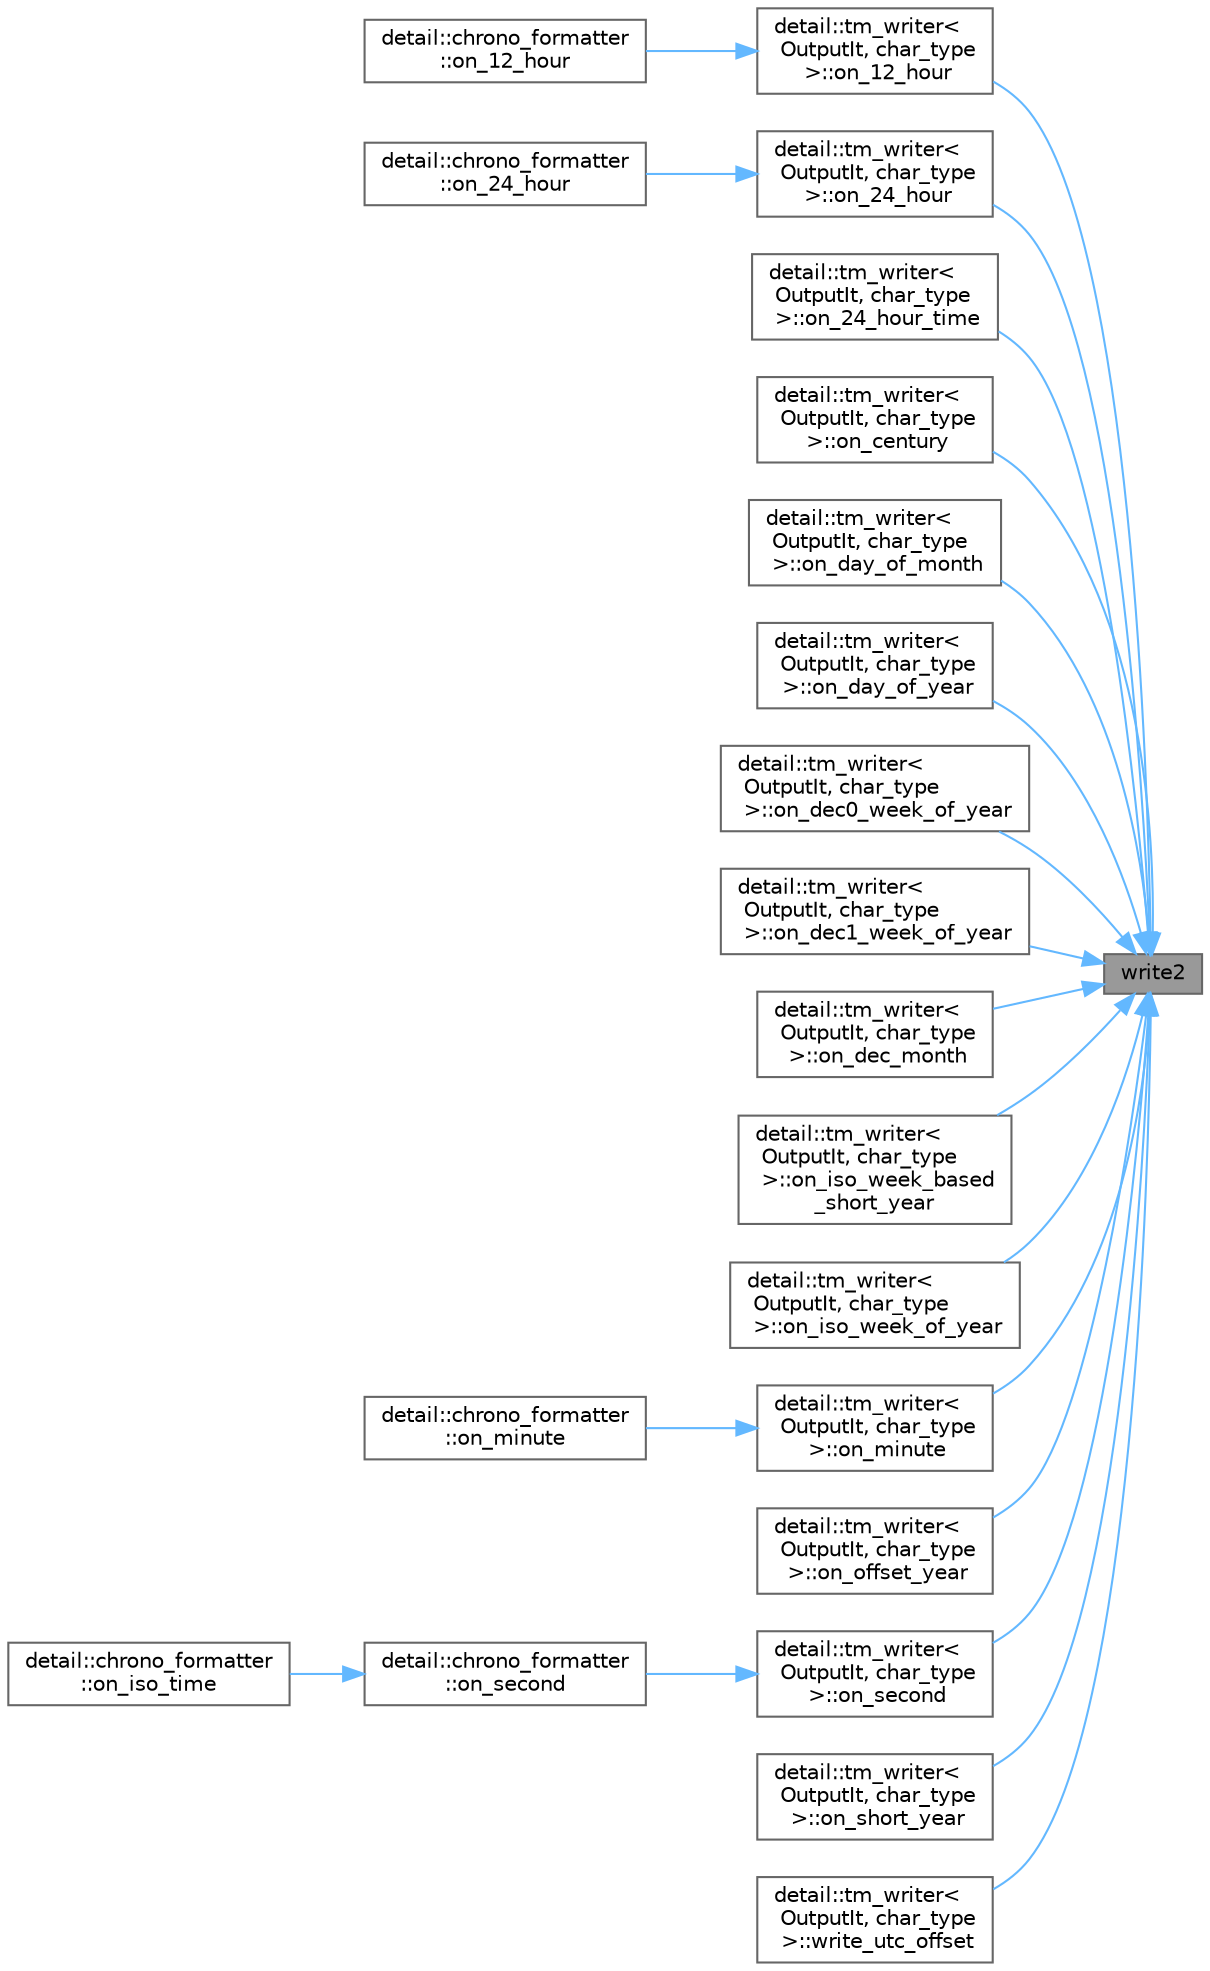 digraph "write2"
{
 // LATEX_PDF_SIZE
  bgcolor="transparent";
  edge [fontname=Helvetica,fontsize=10,labelfontname=Helvetica,labelfontsize=10];
  node [fontname=Helvetica,fontsize=10,shape=box,height=0.2,width=0.4];
  rankdir="RL";
  Node1 [id="Node000001",label="write2",height=0.2,width=0.4,color="gray40", fillcolor="grey60", style="filled", fontcolor="black",tooltip=" "];
  Node1 -> Node2 [id="edge1_Node000001_Node000002",dir="back",color="steelblue1",style="solid",tooltip=" "];
  Node2 [id="Node000002",label="detail::tm_writer\<\l OutputIt, char_type\l \>::on_12_hour",height=0.2,width=0.4,color="grey40", fillcolor="white", style="filled",URL="$classdetail_1_1tm__writer.html#a3f7aacce265226c5965e6081c4799336",tooltip=" "];
  Node2 -> Node3 [id="edge2_Node000002_Node000003",dir="back",color="steelblue1",style="solid",tooltip=" "];
  Node3 [id="Node000003",label="detail::chrono_formatter\l::on_12_hour",height=0.2,width=0.4,color="grey40", fillcolor="white", style="filled",URL="$structdetail_1_1chrono__formatter.html#a3f7aacce265226c5965e6081c4799336",tooltip=" "];
  Node1 -> Node4 [id="edge3_Node000001_Node000004",dir="back",color="steelblue1",style="solid",tooltip=" "];
  Node4 [id="Node000004",label="detail::tm_writer\<\l OutputIt, char_type\l \>::on_24_hour",height=0.2,width=0.4,color="grey40", fillcolor="white", style="filled",URL="$classdetail_1_1tm__writer.html#aea488566e3e4ca46319ef5f5151755a0",tooltip=" "];
  Node4 -> Node5 [id="edge4_Node000004_Node000005",dir="back",color="steelblue1",style="solid",tooltip=" "];
  Node5 [id="Node000005",label="detail::chrono_formatter\l::on_24_hour",height=0.2,width=0.4,color="grey40", fillcolor="white", style="filled",URL="$structdetail_1_1chrono__formatter.html#aea488566e3e4ca46319ef5f5151755a0",tooltip=" "];
  Node1 -> Node6 [id="edge5_Node000001_Node000006",dir="back",color="steelblue1",style="solid",tooltip=" "];
  Node6 [id="Node000006",label="detail::tm_writer\<\l OutputIt, char_type\l \>::on_24_hour_time",height=0.2,width=0.4,color="grey40", fillcolor="white", style="filled",URL="$classdetail_1_1tm__writer.html#a1a36b23ef9bc29633a52e995ea2dd23a",tooltip=" "];
  Node1 -> Node7 [id="edge6_Node000001_Node000007",dir="back",color="steelblue1",style="solid",tooltip=" "];
  Node7 [id="Node000007",label="detail::tm_writer\<\l OutputIt, char_type\l \>::on_century",height=0.2,width=0.4,color="grey40", fillcolor="white", style="filled",URL="$classdetail_1_1tm__writer.html#add5cace4ce043e2c76a4eb59ddce4999",tooltip=" "];
  Node1 -> Node8 [id="edge7_Node000001_Node000008",dir="back",color="steelblue1",style="solid",tooltip=" "];
  Node8 [id="Node000008",label="detail::tm_writer\<\l OutputIt, char_type\l \>::on_day_of_month",height=0.2,width=0.4,color="grey40", fillcolor="white", style="filled",URL="$classdetail_1_1tm__writer.html#ada5f2a4171635377991f51ecebd16735",tooltip=" "];
  Node1 -> Node9 [id="edge8_Node000001_Node000009",dir="back",color="steelblue1",style="solid",tooltip=" "];
  Node9 [id="Node000009",label="detail::tm_writer\<\l OutputIt, char_type\l \>::on_day_of_year",height=0.2,width=0.4,color="grey40", fillcolor="white", style="filled",URL="$classdetail_1_1tm__writer.html#a9a17b2978b5fa77838cc6b438218ad73",tooltip=" "];
  Node1 -> Node10 [id="edge9_Node000001_Node000010",dir="back",color="steelblue1",style="solid",tooltip=" "];
  Node10 [id="Node000010",label="detail::tm_writer\<\l OutputIt, char_type\l \>::on_dec0_week_of_year",height=0.2,width=0.4,color="grey40", fillcolor="white", style="filled",URL="$classdetail_1_1tm__writer.html#afe29367b0aae3c833a25bcc0a10bad83",tooltip=" "];
  Node1 -> Node11 [id="edge10_Node000001_Node000011",dir="back",color="steelblue1",style="solid",tooltip=" "];
  Node11 [id="Node000011",label="detail::tm_writer\<\l OutputIt, char_type\l \>::on_dec1_week_of_year",height=0.2,width=0.4,color="grey40", fillcolor="white", style="filled",URL="$classdetail_1_1tm__writer.html#a8d26ae8243223caa192ea3d767e52461",tooltip=" "];
  Node1 -> Node12 [id="edge11_Node000001_Node000012",dir="back",color="steelblue1",style="solid",tooltip=" "];
  Node12 [id="Node000012",label="detail::tm_writer\<\l OutputIt, char_type\l \>::on_dec_month",height=0.2,width=0.4,color="grey40", fillcolor="white", style="filled",URL="$classdetail_1_1tm__writer.html#a6ea3c0f4bc061e5beffdba26cf733991",tooltip=" "];
  Node1 -> Node13 [id="edge12_Node000001_Node000013",dir="back",color="steelblue1",style="solid",tooltip=" "];
  Node13 [id="Node000013",label="detail::tm_writer\<\l OutputIt, char_type\l \>::on_iso_week_based\l_short_year",height=0.2,width=0.4,color="grey40", fillcolor="white", style="filled",URL="$classdetail_1_1tm__writer.html#a4ea6a6b5e3f3a59354190dcf47ef741e",tooltip=" "];
  Node1 -> Node14 [id="edge13_Node000001_Node000014",dir="back",color="steelblue1",style="solid",tooltip=" "];
  Node14 [id="Node000014",label="detail::tm_writer\<\l OutputIt, char_type\l \>::on_iso_week_of_year",height=0.2,width=0.4,color="grey40", fillcolor="white", style="filled",URL="$classdetail_1_1tm__writer.html#a435a0f2ffedd5823ca243f81485dfe4d",tooltip=" "];
  Node1 -> Node15 [id="edge14_Node000001_Node000015",dir="back",color="steelblue1",style="solid",tooltip=" "];
  Node15 [id="Node000015",label="detail::tm_writer\<\l OutputIt, char_type\l \>::on_minute",height=0.2,width=0.4,color="grey40", fillcolor="white", style="filled",URL="$classdetail_1_1tm__writer.html#a5fa9e34decab3a88e4c9543effa54e31",tooltip=" "];
  Node15 -> Node16 [id="edge15_Node000015_Node000016",dir="back",color="steelblue1",style="solid",tooltip=" "];
  Node16 [id="Node000016",label="detail::chrono_formatter\l::on_minute",height=0.2,width=0.4,color="grey40", fillcolor="white", style="filled",URL="$structdetail_1_1chrono__formatter.html#a5fa9e34decab3a88e4c9543effa54e31",tooltip=" "];
  Node1 -> Node17 [id="edge16_Node000001_Node000017",dir="back",color="steelblue1",style="solid",tooltip=" "];
  Node17 [id="Node000017",label="detail::tm_writer\<\l OutputIt, char_type\l \>::on_offset_year",height=0.2,width=0.4,color="grey40", fillcolor="white", style="filled",URL="$classdetail_1_1tm__writer.html#ae50333b178a2570837bfa9183f2080e9",tooltip=" "];
  Node1 -> Node18 [id="edge17_Node000001_Node000018",dir="back",color="steelblue1",style="solid",tooltip=" "];
  Node18 [id="Node000018",label="detail::tm_writer\<\l OutputIt, char_type\l \>::on_second",height=0.2,width=0.4,color="grey40", fillcolor="white", style="filled",URL="$classdetail_1_1tm__writer.html#afcb9a0eff4398874cbff0b5466c5f56c",tooltip=" "];
  Node18 -> Node19 [id="edge18_Node000018_Node000019",dir="back",color="steelblue1",style="solid",tooltip=" "];
  Node19 [id="Node000019",label="detail::chrono_formatter\l::on_second",height=0.2,width=0.4,color="grey40", fillcolor="white", style="filled",URL="$structdetail_1_1chrono__formatter.html#afcb9a0eff4398874cbff0b5466c5f56c",tooltip=" "];
  Node19 -> Node20 [id="edge19_Node000019_Node000020",dir="back",color="steelblue1",style="solid",tooltip=" "];
  Node20 [id="Node000020",label="detail::chrono_formatter\l::on_iso_time",height=0.2,width=0.4,color="grey40", fillcolor="white", style="filled",URL="$structdetail_1_1chrono__formatter.html#a94c937acaca8bfa7b3d319d1bd237ef9",tooltip=" "];
  Node1 -> Node21 [id="edge20_Node000001_Node000021",dir="back",color="steelblue1",style="solid",tooltip=" "];
  Node21 [id="Node000021",label="detail::tm_writer\<\l OutputIt, char_type\l \>::on_short_year",height=0.2,width=0.4,color="grey40", fillcolor="white", style="filled",URL="$classdetail_1_1tm__writer.html#ae7e779c516d46cf7d5ef69aa435fc663",tooltip=" "];
  Node1 -> Node22 [id="edge21_Node000001_Node000022",dir="back",color="steelblue1",style="solid",tooltip=" "];
  Node22 [id="Node000022",label="detail::tm_writer\<\l OutputIt, char_type\l \>::write_utc_offset",height=0.2,width=0.4,color="grey40", fillcolor="white", style="filled",URL="$classdetail_1_1tm__writer.html#a9523baa665da918526edc8a36f88ccb8",tooltip=" "];
}
